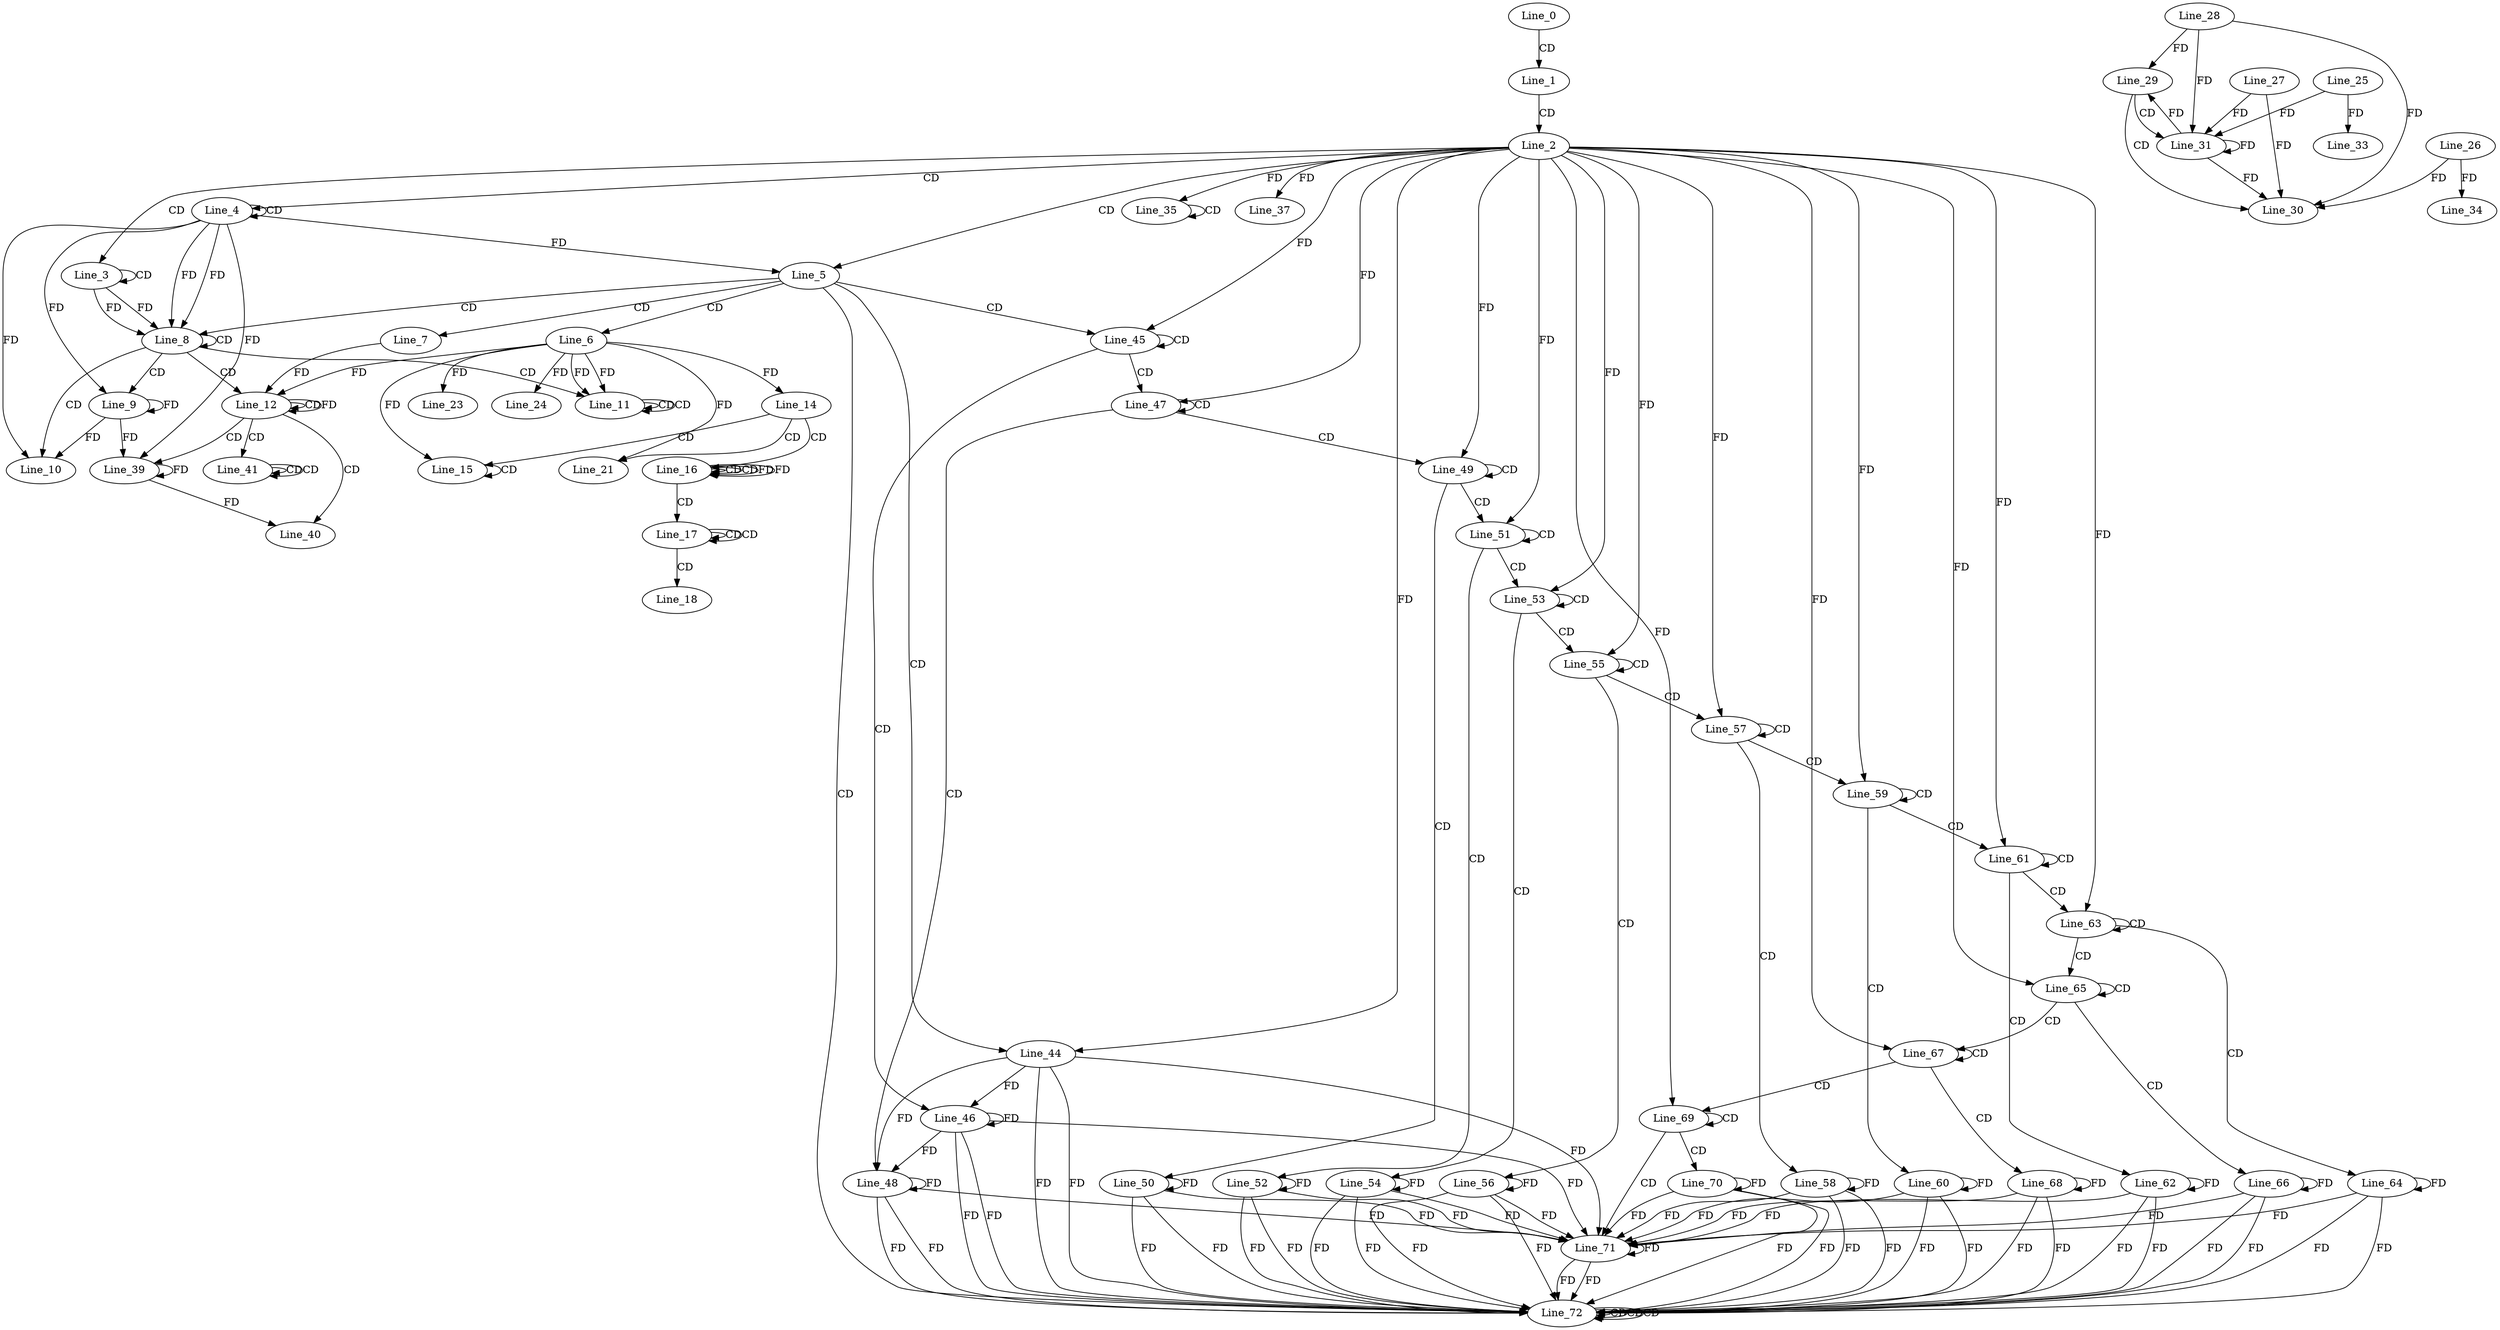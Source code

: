 digraph G {
  Line_0;
  Line_1;
  Line_2;
  Line_3;
  Line_3;
  Line_4;
  Line_4;
  Line_5;
  Line_6;
  Line_7;
  Line_8;
  Line_8;
  Line_9;
  Line_9;
  Line_10;
  Line_11;
  Line_11;
  Line_11;
  Line_11;
  Line_11;
  Line_12;
  Line_12;
  Line_12;
  Line_12;
  Line_12;
  Line_12;
  Line_12;
  Line_14;
  Line_14;
  Line_15;
  Line_15;
  Line_15;
  Line_16;
  Line_16;
  Line_16;
  Line_17;
  Line_17;
  Line_18;
  Line_21;
  Line_21;
  Line_23;
  Line_24;
  Line_28;
  Line_29;
  Line_30;
  Line_26;
  Line_27;
  Line_31;
  Line_31;
  Line_25;
  Line_33;
  Line_34;
  Line_35;
  Line_35;
  Line_37;
  Line_39;
  Line_39;
  Line_39;
  Line_40;
  Line_41;
  Line_41;
  Line_41;
  Line_41;
  Line_41;
  Line_44;
  Line_44;
  Line_45;
  Line_45;
  Line_45;
  Line_46;
  Line_47;
  Line_47;
  Line_47;
  Line_48;
  Line_49;
  Line_49;
  Line_49;
  Line_50;
  Line_51;
  Line_51;
  Line_51;
  Line_52;
  Line_53;
  Line_53;
  Line_53;
  Line_54;
  Line_55;
  Line_55;
  Line_55;
  Line_56;
  Line_57;
  Line_57;
  Line_57;
  Line_58;
  Line_59;
  Line_59;
  Line_59;
  Line_60;
  Line_61;
  Line_61;
  Line_61;
  Line_62;
  Line_63;
  Line_63;
  Line_63;
  Line_64;
  Line_65;
  Line_65;
  Line_65;
  Line_66;
  Line_67;
  Line_67;
  Line_67;
  Line_68;
  Line_69;
  Line_69;
  Line_69;
  Line_70;
  Line_71;
  Line_72;
  Line_72;
  Line_72;
  Line_72;
  Line_0 -> Line_1 [ label="CD" ];
  Line_1 -> Line_2 [ label="CD" ];
  Line_2 -> Line_3 [ label="CD" ];
  Line_3 -> Line_3 [ label="CD" ];
  Line_2 -> Line_4 [ label="CD" ];
  Line_4 -> Line_4 [ label="CD" ];
  Line_2 -> Line_5 [ label="CD" ];
  Line_4 -> Line_5 [ label="FD" ];
  Line_5 -> Line_6 [ label="CD" ];
  Line_5 -> Line_7 [ label="CD" ];
  Line_5 -> Line_8 [ label="CD" ];
  Line_3 -> Line_8 [ label="FD" ];
  Line_4 -> Line_8 [ label="FD" ];
  Line_8 -> Line_8 [ label="CD" ];
  Line_3 -> Line_8 [ label="FD" ];
  Line_4 -> Line_8 [ label="FD" ];
  Line_8 -> Line_9 [ label="CD" ];
  Line_4 -> Line_9 [ label="FD" ];
  Line_9 -> Line_9 [ label="FD" ];
  Line_8 -> Line_10 [ label="CD" ];
  Line_4 -> Line_10 [ label="FD" ];
  Line_9 -> Line_10 [ label="FD" ];
  Line_8 -> Line_11 [ label="CD" ];
  Line_11 -> Line_11 [ label="CD" ];
  Line_6 -> Line_11 [ label="FD" ];
  Line_11 -> Line_11 [ label="CD" ];
  Line_6 -> Line_11 [ label="FD" ];
  Line_8 -> Line_12 [ label="CD" ];
  Line_12 -> Line_12 [ label="CD" ];
  Line_6 -> Line_12 [ label="FD" ];
  Line_7 -> Line_12 [ label="FD" ];
  Line_12 -> Line_12 [ label="FD" ];
  Line_6 -> Line_14 [ label="FD" ];
  Line_14 -> Line_15 [ label="CD" ];
  Line_15 -> Line_15 [ label="CD" ];
  Line_6 -> Line_15 [ label="FD" ];
  Line_14 -> Line_16 [ label="CD" ];
  Line_16 -> Line_16 [ label="CD" ];
  Line_16 -> Line_16 [ label="CD" ];
  Line_16 -> Line_16 [ label="FD" ];
  Line_16 -> Line_17 [ label="CD" ];
  Line_17 -> Line_17 [ label="CD" ];
  Line_17 -> Line_17 [ label="CD" ];
  Line_17 -> Line_18 [ label="CD" ];
  Line_14 -> Line_21 [ label="CD" ];
  Line_6 -> Line_21 [ label="FD" ];
  Line_6 -> Line_23 [ label="FD" ];
  Line_6 -> Line_24 [ label="FD" ];
  Line_28 -> Line_29 [ label="FD" ];
  Line_29 -> Line_30 [ label="CD" ];
  Line_26 -> Line_30 [ label="FD" ];
  Line_27 -> Line_30 [ label="FD" ];
  Line_28 -> Line_30 [ label="FD" ];
  Line_29 -> Line_31 [ label="CD" ];
  Line_31 -> Line_31 [ label="FD" ];
  Line_28 -> Line_31 [ label="FD" ];
  Line_25 -> Line_31 [ label="FD" ];
  Line_27 -> Line_31 [ label="FD" ];
  Line_25 -> Line_33 [ label="FD" ];
  Line_26 -> Line_34 [ label="FD" ];
  Line_35 -> Line_35 [ label="CD" ];
  Line_2 -> Line_35 [ label="FD" ];
  Line_2 -> Line_37 [ label="FD" ];
  Line_12 -> Line_39 [ label="CD" ];
  Line_4 -> Line_39 [ label="FD" ];
  Line_9 -> Line_39 [ label="FD" ];
  Line_39 -> Line_39 [ label="FD" ];
  Line_12 -> Line_40 [ label="CD" ];
  Line_39 -> Line_40 [ label="FD" ];
  Line_12 -> Line_41 [ label="CD" ];
  Line_41 -> Line_41 [ label="CD" ];
  Line_41 -> Line_41 [ label="CD" ];
  Line_5 -> Line_44 [ label="CD" ];
  Line_2 -> Line_44 [ label="FD" ];
  Line_5 -> Line_45 [ label="CD" ];
  Line_45 -> Line_45 [ label="CD" ];
  Line_2 -> Line_45 [ label="FD" ];
  Line_45 -> Line_46 [ label="CD" ];
  Line_44 -> Line_46 [ label="FD" ];
  Line_46 -> Line_46 [ label="FD" ];
  Line_45 -> Line_47 [ label="CD" ];
  Line_47 -> Line_47 [ label="CD" ];
  Line_2 -> Line_47 [ label="FD" ];
  Line_47 -> Line_48 [ label="CD" ];
  Line_44 -> Line_48 [ label="FD" ];
  Line_46 -> Line_48 [ label="FD" ];
  Line_48 -> Line_48 [ label="FD" ];
  Line_47 -> Line_49 [ label="CD" ];
  Line_49 -> Line_49 [ label="CD" ];
  Line_2 -> Line_49 [ label="FD" ];
  Line_49 -> Line_50 [ label="CD" ];
  Line_50 -> Line_50 [ label="FD" ];
  Line_49 -> Line_51 [ label="CD" ];
  Line_51 -> Line_51 [ label="CD" ];
  Line_2 -> Line_51 [ label="FD" ];
  Line_51 -> Line_52 [ label="CD" ];
  Line_52 -> Line_52 [ label="FD" ];
  Line_51 -> Line_53 [ label="CD" ];
  Line_53 -> Line_53 [ label="CD" ];
  Line_2 -> Line_53 [ label="FD" ];
  Line_53 -> Line_54 [ label="CD" ];
  Line_54 -> Line_54 [ label="FD" ];
  Line_53 -> Line_55 [ label="CD" ];
  Line_55 -> Line_55 [ label="CD" ];
  Line_2 -> Line_55 [ label="FD" ];
  Line_55 -> Line_56 [ label="CD" ];
  Line_56 -> Line_56 [ label="FD" ];
  Line_55 -> Line_57 [ label="CD" ];
  Line_57 -> Line_57 [ label="CD" ];
  Line_2 -> Line_57 [ label="FD" ];
  Line_57 -> Line_58 [ label="CD" ];
  Line_58 -> Line_58 [ label="FD" ];
  Line_57 -> Line_59 [ label="CD" ];
  Line_59 -> Line_59 [ label="CD" ];
  Line_2 -> Line_59 [ label="FD" ];
  Line_59 -> Line_60 [ label="CD" ];
  Line_60 -> Line_60 [ label="FD" ];
  Line_59 -> Line_61 [ label="CD" ];
  Line_61 -> Line_61 [ label="CD" ];
  Line_2 -> Line_61 [ label="FD" ];
  Line_61 -> Line_62 [ label="CD" ];
  Line_62 -> Line_62 [ label="FD" ];
  Line_61 -> Line_63 [ label="CD" ];
  Line_63 -> Line_63 [ label="CD" ];
  Line_2 -> Line_63 [ label="FD" ];
  Line_63 -> Line_64 [ label="CD" ];
  Line_64 -> Line_64 [ label="FD" ];
  Line_63 -> Line_65 [ label="CD" ];
  Line_65 -> Line_65 [ label="CD" ];
  Line_2 -> Line_65 [ label="FD" ];
  Line_65 -> Line_66 [ label="CD" ];
  Line_66 -> Line_66 [ label="FD" ];
  Line_65 -> Line_67 [ label="CD" ];
  Line_67 -> Line_67 [ label="CD" ];
  Line_2 -> Line_67 [ label="FD" ];
  Line_67 -> Line_68 [ label="CD" ];
  Line_68 -> Line_68 [ label="FD" ];
  Line_67 -> Line_69 [ label="CD" ];
  Line_69 -> Line_69 [ label="CD" ];
  Line_2 -> Line_69 [ label="FD" ];
  Line_69 -> Line_70 [ label="CD" ];
  Line_70 -> Line_70 [ label="FD" ];
  Line_69 -> Line_71 [ label="CD" ];
  Line_44 -> Line_71 [ label="FD" ];
  Line_46 -> Line_71 [ label="FD" ];
  Line_48 -> Line_71 [ label="FD" ];
  Line_50 -> Line_71 [ label="FD" ];
  Line_52 -> Line_71 [ label="FD" ];
  Line_54 -> Line_71 [ label="FD" ];
  Line_56 -> Line_71 [ label="FD" ];
  Line_58 -> Line_71 [ label="FD" ];
  Line_60 -> Line_71 [ label="FD" ];
  Line_62 -> Line_71 [ label="FD" ];
  Line_64 -> Line_71 [ label="FD" ];
  Line_66 -> Line_71 [ label="FD" ];
  Line_68 -> Line_71 [ label="FD" ];
  Line_70 -> Line_71 [ label="FD" ];
  Line_71 -> Line_71 [ label="FD" ];
  Line_5 -> Line_72 [ label="CD" ];
  Line_72 -> Line_72 [ label="CD" ];
  Line_72 -> Line_72 [ label="CD" ];
  Line_44 -> Line_72 [ label="FD" ];
  Line_46 -> Line_72 [ label="FD" ];
  Line_48 -> Line_72 [ label="FD" ];
  Line_50 -> Line_72 [ label="FD" ];
  Line_52 -> Line_72 [ label="FD" ];
  Line_54 -> Line_72 [ label="FD" ];
  Line_56 -> Line_72 [ label="FD" ];
  Line_58 -> Line_72 [ label="FD" ];
  Line_60 -> Line_72 [ label="FD" ];
  Line_62 -> Line_72 [ label="FD" ];
  Line_64 -> Line_72 [ label="FD" ];
  Line_66 -> Line_72 [ label="FD" ];
  Line_68 -> Line_72 [ label="FD" ];
  Line_70 -> Line_72 [ label="FD" ];
  Line_71 -> Line_72 [ label="FD" ];
  Line_72 -> Line_72 [ label="CD" ];
  Line_44 -> Line_72 [ label="FD" ];
  Line_46 -> Line_72 [ label="FD" ];
  Line_48 -> Line_72 [ label="FD" ];
  Line_50 -> Line_72 [ label="FD" ];
  Line_52 -> Line_72 [ label="FD" ];
  Line_54 -> Line_72 [ label="FD" ];
  Line_56 -> Line_72 [ label="FD" ];
  Line_58 -> Line_72 [ label="FD" ];
  Line_60 -> Line_72 [ label="FD" ];
  Line_62 -> Line_72 [ label="FD" ];
  Line_64 -> Line_72 [ label="FD" ];
  Line_66 -> Line_72 [ label="FD" ];
  Line_68 -> Line_72 [ label="FD" ];
  Line_70 -> Line_72 [ label="FD" ];
  Line_71 -> Line_72 [ label="FD" ];
  Line_16 -> Line_16 [ label="FD" ];
  Line_31 -> Line_29 [ label="FD" ];
  Line_31 -> Line_30 [ label="FD" ];
}
